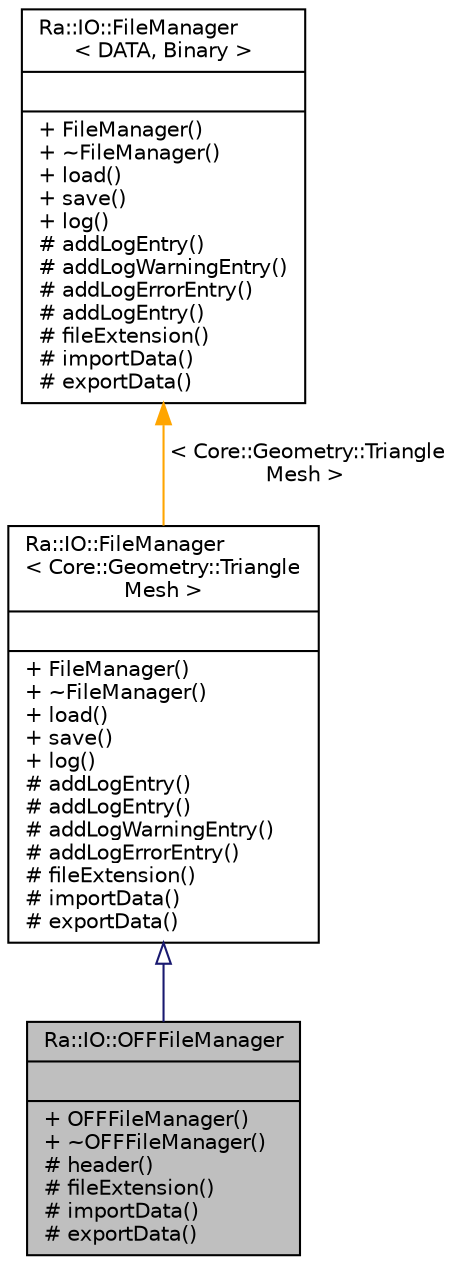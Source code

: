 digraph "Ra::IO::OFFFileManager"
{
 // INTERACTIVE_SVG=YES
 // LATEX_PDF_SIZE
  edge [fontname="Helvetica",fontsize="10",labelfontname="Helvetica",labelfontsize="10"];
  node [fontname="Helvetica",fontsize="10",shape=record];
  Node1 [label="{Ra::IO::OFFFileManager\n||+ OFFFileManager()\l+ ~OFFFileManager()\l# header()\l# fileExtension()\l# importData()\l# exportData()\l}",height=0.2,width=0.4,color="black", fillcolor="grey75", style="filled", fontcolor="black",tooltip=" "];
  Node2 -> Node1 [dir="back",color="midnightblue",fontsize="10",style="solid",arrowtail="onormal",fontname="Helvetica"];
  Node2 [label="{Ra::IO::FileManager\l\< Core::Geometry::Triangle\lMesh \>\n||+ FileManager()\l+ ~FileManager()\l+ load()\l+ save()\l+ log()\l# addLogEntry()\l# addLogEntry()\l# addLogWarningEntry()\l# addLogErrorEntry()\l# fileExtension()\l# importData()\l# exportData()\l}",height=0.2,width=0.4,color="black", fillcolor="white", style="filled",URL="$classRa_1_1IO_1_1FileManager.html",tooltip=" "];
  Node3 -> Node2 [dir="back",color="orange",fontsize="10",style="solid",label=" \< Core::Geometry::Triangle\lMesh \>" ,fontname="Helvetica"];
  Node3 [label="{Ra::IO::FileManager\l\< DATA, Binary \>\n||+ FileManager()\l+ ~FileManager()\l+ load()\l+ save()\l+ log()\l# addLogEntry()\l# addLogWarningEntry()\l# addLogErrorEntry()\l# addLogEntry()\l# fileExtension()\l# importData()\l# exportData()\l}",height=0.2,width=0.4,color="black", fillcolor="white", style="filled",URL="$classRa_1_1IO_1_1FileManager.html",tooltip=" "];
}
